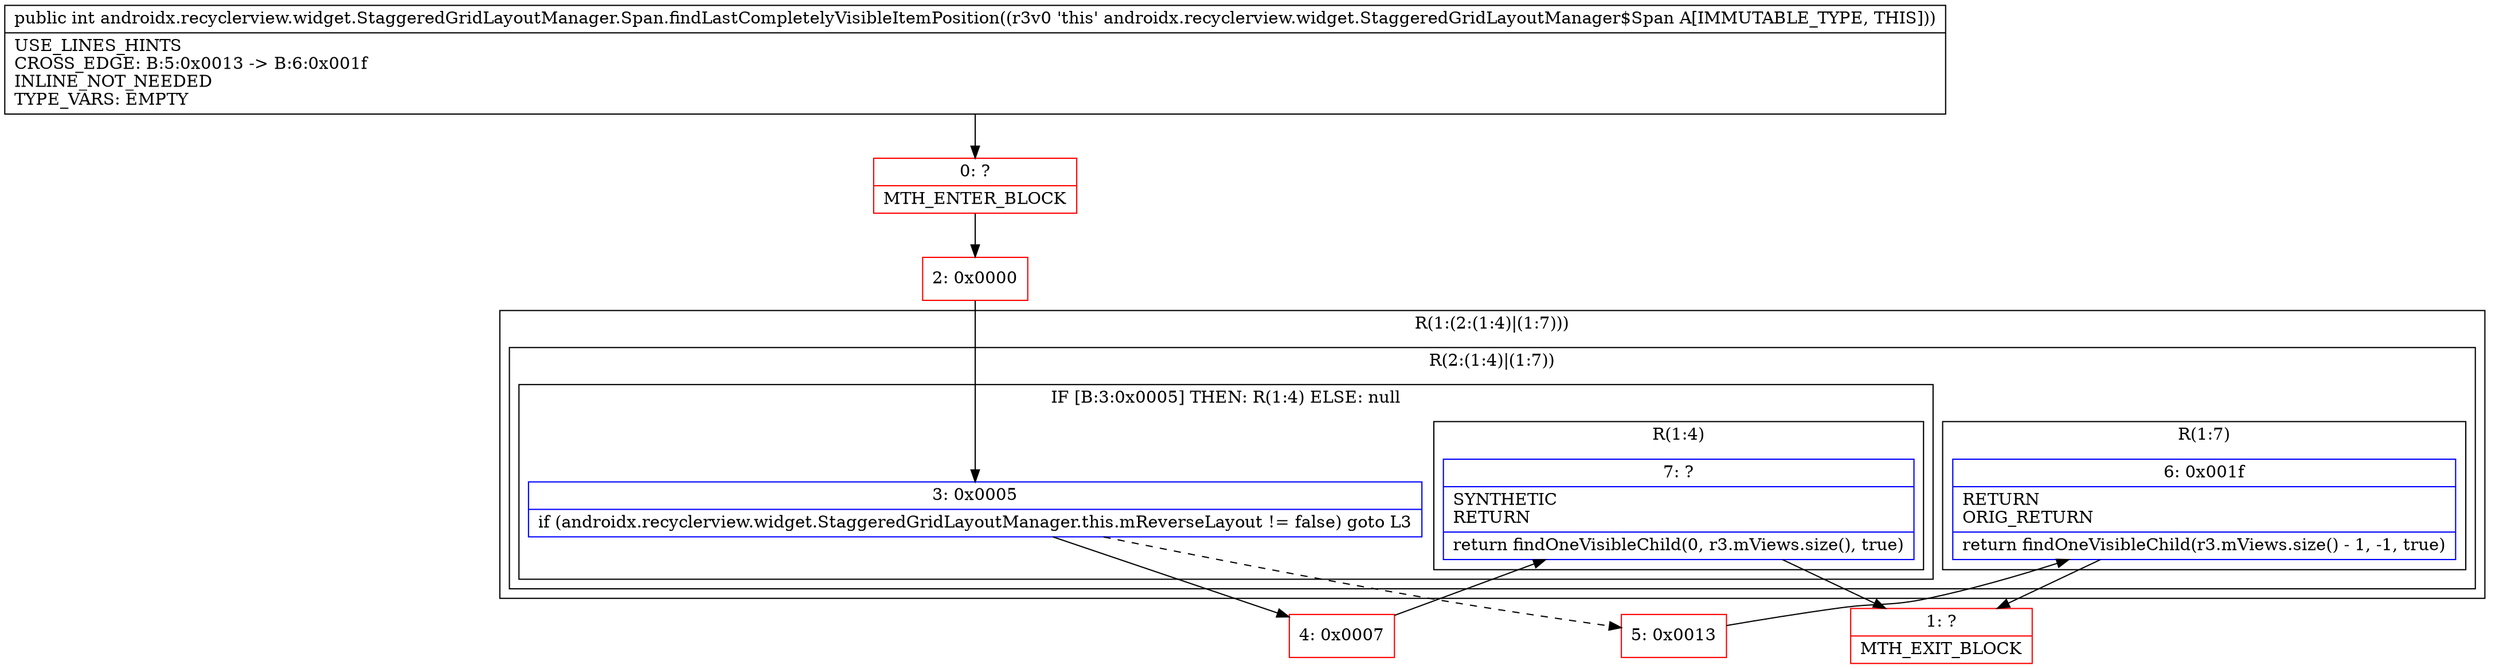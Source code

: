 digraph "CFG forandroidx.recyclerview.widget.StaggeredGridLayoutManager.Span.findLastCompletelyVisibleItemPosition()I" {
subgraph cluster_Region_782209678 {
label = "R(1:(2:(1:4)|(1:7)))";
node [shape=record,color=blue];
subgraph cluster_Region_753534589 {
label = "R(2:(1:4)|(1:7))";
node [shape=record,color=blue];
subgraph cluster_IfRegion_1667598632 {
label = "IF [B:3:0x0005] THEN: R(1:4) ELSE: null";
node [shape=record,color=blue];
Node_3 [shape=record,label="{3\:\ 0x0005|if (androidx.recyclerview.widget.StaggeredGridLayoutManager.this.mReverseLayout != false) goto L3\l}"];
subgraph cluster_Region_1689631636 {
label = "R(1:4)";
node [shape=record,color=blue];
Node_7 [shape=record,label="{7\:\ ?|SYNTHETIC\lRETURN\l|return findOneVisibleChild(0, r3.mViews.size(), true)\l}"];
}
}
subgraph cluster_Region_921456238 {
label = "R(1:7)";
node [shape=record,color=blue];
Node_6 [shape=record,label="{6\:\ 0x001f|RETURN\lORIG_RETURN\l|return findOneVisibleChild(r3.mViews.size() \- 1, \-1, true)\l}"];
}
}
}
Node_0 [shape=record,color=red,label="{0\:\ ?|MTH_ENTER_BLOCK\l}"];
Node_2 [shape=record,color=red,label="{2\:\ 0x0000}"];
Node_4 [shape=record,color=red,label="{4\:\ 0x0007}"];
Node_1 [shape=record,color=red,label="{1\:\ ?|MTH_EXIT_BLOCK\l}"];
Node_5 [shape=record,color=red,label="{5\:\ 0x0013}"];
MethodNode[shape=record,label="{public int androidx.recyclerview.widget.StaggeredGridLayoutManager.Span.findLastCompletelyVisibleItemPosition((r3v0 'this' androidx.recyclerview.widget.StaggeredGridLayoutManager$Span A[IMMUTABLE_TYPE, THIS]))  | USE_LINES_HINTS\lCROSS_EDGE: B:5:0x0013 \-\> B:6:0x001f\lINLINE_NOT_NEEDED\lTYPE_VARS: EMPTY\l}"];
MethodNode -> Node_0;Node_3 -> Node_4;
Node_3 -> Node_5[style=dashed];
Node_7 -> Node_1;
Node_6 -> Node_1;
Node_0 -> Node_2;
Node_2 -> Node_3;
Node_4 -> Node_7;
Node_5 -> Node_6;
}

